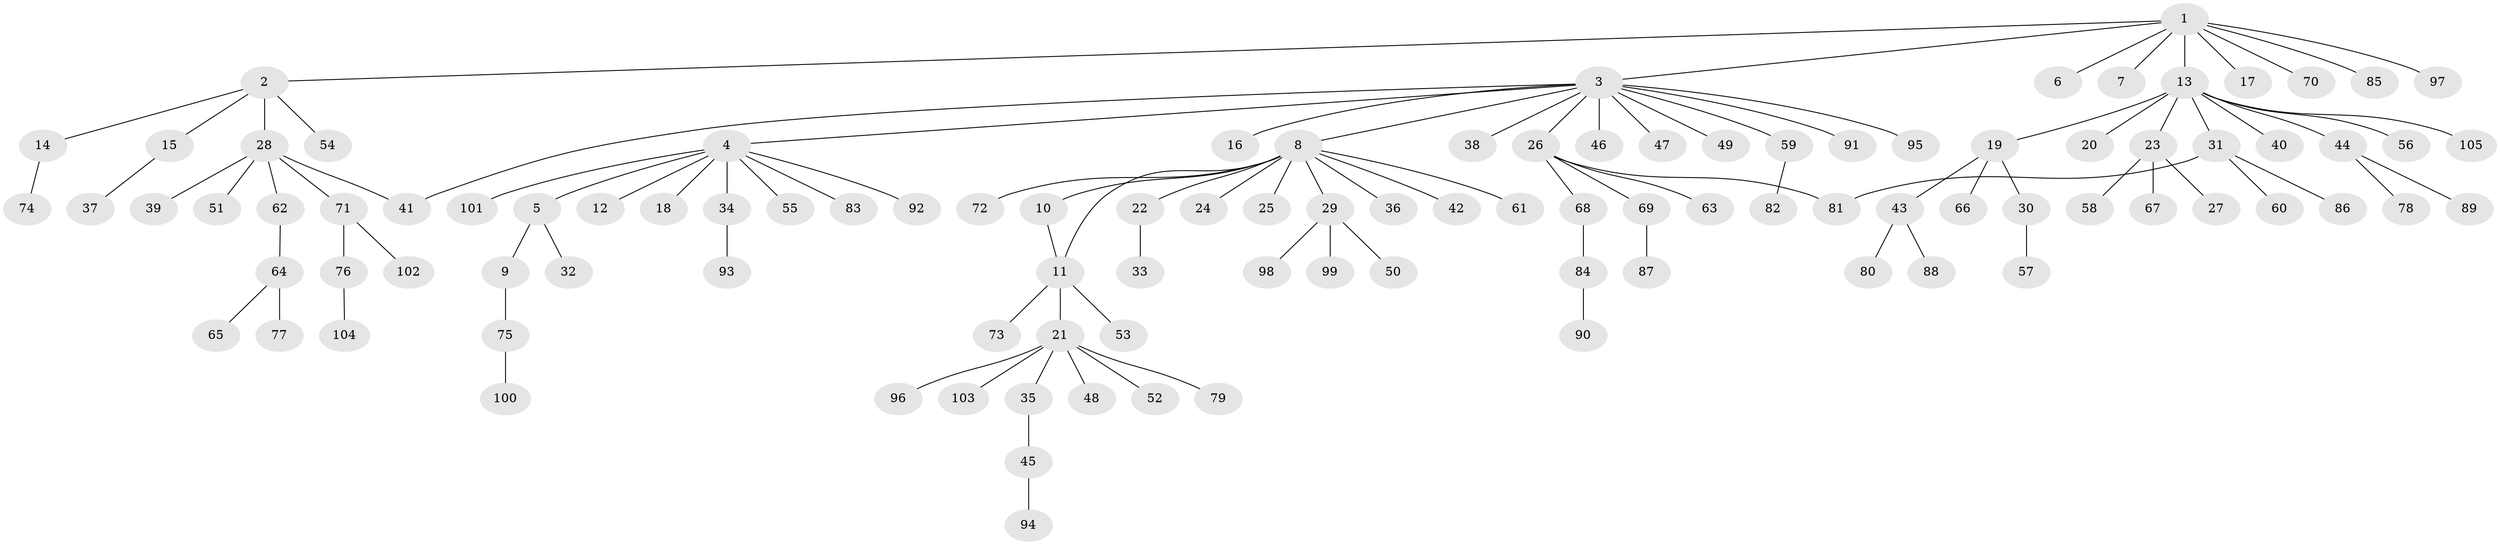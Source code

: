 // Generated by graph-tools (version 1.1) at 2025/49/03/09/25 03:49:50]
// undirected, 105 vertices, 107 edges
graph export_dot {
graph [start="1"]
  node [color=gray90,style=filled];
  1;
  2;
  3;
  4;
  5;
  6;
  7;
  8;
  9;
  10;
  11;
  12;
  13;
  14;
  15;
  16;
  17;
  18;
  19;
  20;
  21;
  22;
  23;
  24;
  25;
  26;
  27;
  28;
  29;
  30;
  31;
  32;
  33;
  34;
  35;
  36;
  37;
  38;
  39;
  40;
  41;
  42;
  43;
  44;
  45;
  46;
  47;
  48;
  49;
  50;
  51;
  52;
  53;
  54;
  55;
  56;
  57;
  58;
  59;
  60;
  61;
  62;
  63;
  64;
  65;
  66;
  67;
  68;
  69;
  70;
  71;
  72;
  73;
  74;
  75;
  76;
  77;
  78;
  79;
  80;
  81;
  82;
  83;
  84;
  85;
  86;
  87;
  88;
  89;
  90;
  91;
  92;
  93;
  94;
  95;
  96;
  97;
  98;
  99;
  100;
  101;
  102;
  103;
  104;
  105;
  1 -- 2;
  1 -- 3;
  1 -- 6;
  1 -- 7;
  1 -- 13;
  1 -- 17;
  1 -- 70;
  1 -- 85;
  1 -- 97;
  2 -- 14;
  2 -- 15;
  2 -- 28;
  2 -- 54;
  3 -- 4;
  3 -- 8;
  3 -- 16;
  3 -- 26;
  3 -- 38;
  3 -- 41;
  3 -- 46;
  3 -- 47;
  3 -- 49;
  3 -- 59;
  3 -- 91;
  3 -- 95;
  4 -- 5;
  4 -- 12;
  4 -- 18;
  4 -- 34;
  4 -- 55;
  4 -- 83;
  4 -- 92;
  4 -- 101;
  5 -- 9;
  5 -- 32;
  8 -- 10;
  8 -- 11;
  8 -- 22;
  8 -- 24;
  8 -- 25;
  8 -- 29;
  8 -- 36;
  8 -- 42;
  8 -- 61;
  8 -- 72;
  9 -- 75;
  10 -- 11;
  11 -- 21;
  11 -- 53;
  11 -- 73;
  13 -- 19;
  13 -- 20;
  13 -- 23;
  13 -- 31;
  13 -- 40;
  13 -- 44;
  13 -- 56;
  13 -- 105;
  14 -- 74;
  15 -- 37;
  19 -- 30;
  19 -- 43;
  19 -- 66;
  21 -- 35;
  21 -- 48;
  21 -- 52;
  21 -- 79;
  21 -- 96;
  21 -- 103;
  22 -- 33;
  23 -- 27;
  23 -- 58;
  23 -- 67;
  26 -- 63;
  26 -- 68;
  26 -- 69;
  26 -- 81;
  28 -- 39;
  28 -- 41;
  28 -- 51;
  28 -- 62;
  28 -- 71;
  29 -- 50;
  29 -- 98;
  29 -- 99;
  30 -- 57;
  31 -- 60;
  31 -- 81;
  31 -- 86;
  34 -- 93;
  35 -- 45;
  43 -- 80;
  43 -- 88;
  44 -- 78;
  44 -- 89;
  45 -- 94;
  59 -- 82;
  62 -- 64;
  64 -- 65;
  64 -- 77;
  68 -- 84;
  69 -- 87;
  71 -- 76;
  71 -- 102;
  75 -- 100;
  76 -- 104;
  84 -- 90;
}
